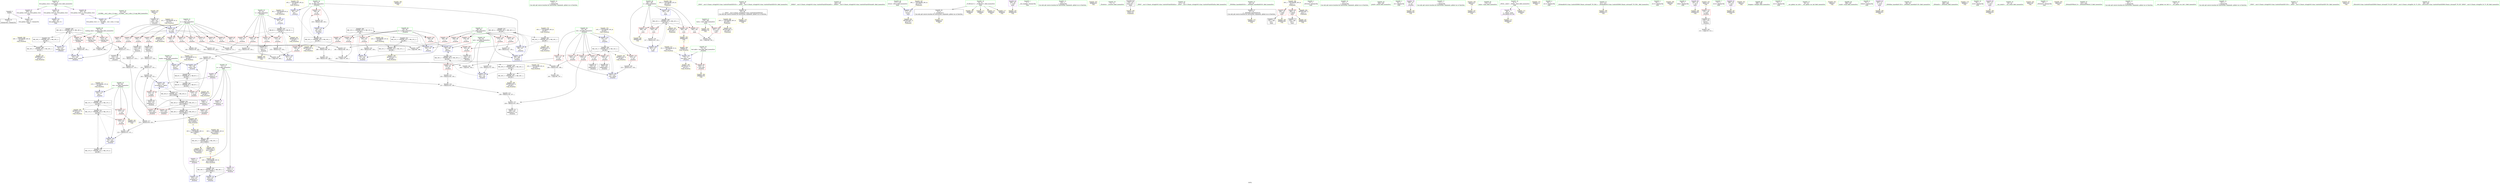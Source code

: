 digraph "SVFG" {
	label="SVFG";

	Node0x55a5a6b3cff0 [shape=record,color=grey,label="{NodeID: 0\nNullPtr}"];
	Node0x55a5a6b3cff0 -> Node0x55a5a6b5f300[style=solid];
	Node0x55a5a6b3cff0 -> Node0x55a5a6b64c50[style=solid];
	Node0x55a5a6b79730 [shape=record,color=black,label="{NodeID: 263\nMR_12V_3 = PHI(MR_12V_4, MR_12V_2, )\npts\{86 \}\n}"];
	Node0x55a5a6b79730 -> Node0x55a5a6b5e910[style=dashed];
	Node0x55a5a6b79730 -> Node0x55a5a6b75b30[style=dashed];
	Node0x55a5a6b79730 -> Node0x55a5a6b7f020[style=dashed];
	Node0x55a5a6b66a90 [shape=record,color=yellow,style=double,label="{NodeID: 180\nAPARM(7)\nCS[]}"];
	Node0x55a5a6b5dce0 [shape=record,color=red,label="{NodeID: 97\n206\<--77\n\<--n\n_Z5solvei\n}"];
	Node0x55a5a6b5dce0 -> Node0x55a5a6b6c6b0[style=solid];
	Node0x55a5a6b5bd60 [shape=record,color=green,label="{NodeID: 14\n122\<--1\n\<--dummyObj\nCan only get source location for instruction, argument, global var or function.}"];
	Node0x55a5a6b7d6d0 [shape=record,color=yellow,style=double,label="{NodeID: 277\n12V_1 = ENCHI(MR_12V_0)\npts\{86 \}\nFun[_Z5solvei]}"];
	Node0x55a5a6b7d6d0 -> Node0x55a5a6b65570[style=dashed];
	Node0x55a5a6b61780 [shape=record,color=yellow,style=double,label="{NodeID: 194\nAPARM(304)\nCS[]|{<s0>12}}"];
	Node0x55a5a6b61780:s0 -> Node0x55a5a6b620d0[style=solid,color=red];
	Node0x55a5a6b5e840 [shape=record,color=red,label="{NodeID: 111\n222\<--85\n\<--res\n_Z5solvei\n}"];
	Node0x55a5a6b5e840 -> Node0x55a5a6b69e30[style=solid];
	Node0x55a5a6b5ca80 [shape=record,color=green,label="{NodeID: 28\n64\<--68\n_ZNSt7__cxx1112basic_stringIcSt11char_traitsIcESaIcEED1Ev\<--_ZNSt7__cxx1112basic_stringIcSt11char_traitsIcESaIcEED1Ev_field_insensitive\n}"];
	Node0x55a5a6b5ca80 -> Node0x55a5a6b5f600[style=solid];
	Node0x55a5a6b7ed80 [shape=record,color=yellow,style=double,label="{NodeID: 291\nRETMU(6V_3)\npts\{80 \}\nFun[_Z5solvei]}"];
	Node0x55a5a6b620d0 [shape=record,color=yellow,style=double,label="{NodeID: 208\nFPARM(74)\nFun[_Z5solvei]}"];
	Node0x55a5a6b620d0 -> Node0x55a5a6b64d50[style=solid];
	Node0x55a5a6b63d50 [shape=record,color=red,label="{NodeID: 125\n205\<--91\n\<--waiting_time\n_Z5solvei\n}"];
	Node0x55a5a6b63d50 -> Node0x55a5a6b6c6b0[style=solid];
	Node0x55a5a6b5d670 [shape=record,color=green,label="{NodeID: 42\n102\<--103\n_ZNKSt7__cxx1112basic_stringIcSt11char_traitsIcESaIcEE4sizeEv\<--_ZNKSt7__cxx1112basic_stringIcSt11char_traitsIcESaIcEE4sizeEv_field_insensitive\n}"];
	Node0x55a5a6b7f9f0 [shape=record,color=yellow,style=double,label="{NodeID: 305\nRETMU(28V_2)\npts\{278 \}\nFun[main]}"];
	Node0x55a5a6b6a730 [shape=record,color=grey,label="{NodeID: 222\n239 = Binary(233, 238, )\n}"];
	Node0x55a5a6b6a730 -> Node0x55a5a6b5fff0[style=solid];
	Node0x55a5a6b648b0 [shape=record,color=red,label="{NodeID: 139\n306\<--281\n\<--i\nmain\n}"];
	Node0x55a5a6b648b0 -> Node0x55a5a6b61920[style=solid];
	Node0x55a5a6b5f400 [shape=record,color=black,label="{NodeID: 56\n9\<--8\n\<--_Z1sB5cxx11\nCan only get source location for instruction, argument, global var or function.}"];
	Node0x55a5a6b5f400 -> Node0x55a5a6b669c0[style=solid];
	Node0x55a5a6b6bc30 [shape=record,color=grey,label="{NodeID: 236\n190 = Binary(185, 189, )\n}"];
	Node0x55a5a6b6bc30 -> Node0x55a5a6b6c830[style=solid];
	Node0x55a5a6b654a0 [shape=record,color=blue,label="{NodeID: 153\n155\<--157\narrayidx15\<--\n_Z5solvei\n}"];
	Node0x55a5a6b654a0 -> Node0x55a5a6b7bd40[style=dashed];
	Node0x55a5a6b5fff0 [shape=record,color=black,label="{NodeID: 70\n240\<--239\nidxprom52\<--or\n_Z5solvei\n}"];
	Node0x55a5a6b75630 [shape=record,color=black,label="{NodeID: 250\nMR_8V_3 = PHI(MR_8V_4, MR_8V_2, )\npts\{82 \}\n}"];
	Node0x55a5a6b75630 -> Node0x55a5a6b5e290[style=dashed];
	Node0x55a5a6b75630 -> Node0x55a5a6b5e360[style=dashed];
	Node0x55a5a6b75630 -> Node0x55a5a6b5e430[style=dashed];
	Node0x55a5a6b75630 -> Node0x55a5a6b5e500[style=dashed];
	Node0x55a5a6b75630 -> Node0x55a5a6b65160[style=dashed];
	Node0x55a5a6b75630 -> Node0x55a5a6b7ee60[style=dashed];
	Node0x55a5a6b66000 [shape=record,color=blue,label="{NodeID: 167\n277\<--107\nretval\<--\nmain\n}"];
	Node0x55a5a6b66000 -> Node0x55a5a6b7f9f0[style=dashed];
	Node0x55a5a6b60b50 [shape=record,color=purple,label="{NodeID: 84\n294\<--26\n\<--.str.6\nmain\n}"];
	Node0x55a5a6b60b50 -> Node0x55a5a6b615e0[style=solid];
	Node0x55a5a6b4cbb0 [shape=record,color=green,label="{NodeID: 1\n7\<--1\n__dso_handle\<--dummyObj\nGlob }"];
	Node0x55a5a6b79c30 [shape=record,color=black,label="{NodeID: 264\nMR_14V_3 = PHI(MR_14V_4, MR_14V_2, )\npts\{88 \}\n}"];
	Node0x55a5a6b79c30 -> Node0x55a5a6b5e9e0[style=dashed];
	Node0x55a5a6b79c30 -> Node0x55a5a6b5eab0[style=dashed];
	Node0x55a5a6b79c30 -> Node0x55a5a6b5eb80[style=dashed];
	Node0x55a5a6b79c30 -> Node0x55a5a6b63600[style=dashed];
	Node0x55a5a6b79c30 -> Node0x55a5a6b636d0[style=dashed];
	Node0x55a5a6b79c30 -> Node0x55a5a6b637a0[style=dashed];
	Node0x55a5a6b79c30 -> Node0x55a5a6b65f30[style=dashed];
	Node0x55a5a6b79c30 -> Node0x55a5a6b7f100[style=dashed];
	Node0x55a5a6b66b60 [shape=record,color=yellow,style=double,label="{NodeID: 181\nAPARM(8)\nCS[]}"];
	Node0x55a5a6b5ddb0 [shape=record,color=red,label="{NodeID: 98\n209\<--77\n\<--n\n_Z5solvei\n}"];
	Node0x55a5a6b5ddb0 -> Node0x55a5a6b5fbe0[style=solid];
	Node0x55a5a6b5bdf0 [shape=record,color=green,label="{NodeID: 15\n126\<--1\n\<--dummyObj\nCan only get source location for instruction, argument, global var or function.}"];
	Node0x55a5a6b7d7b0 [shape=record,color=yellow,style=double,label="{NodeID: 278\n14V_1 = ENCHI(MR_14V_0)\npts\{88 \}\nFun[_Z5solvei]}"];
	Node0x55a5a6b7d7b0 -> Node0x55a5a6b65640[style=dashed];
	Node0x55a5a6b61850 [shape=record,color=yellow,style=double,label="{NodeID: 195\nAPARM(28)\nCS[]}"];
	Node0x55a5a6b5e910 [shape=record,color=red,label="{NodeID: 112\n257\<--85\n\<--res\n_Z5solvei\n}"];
	Node0x55a5a6b5e910 -> Node0x55a5a6b66ea0[style=solid];
	Node0x55a5a6b5cb80 [shape=record,color=green,label="{NodeID: 29\n71\<--72\n_Z5solvei\<--_Z5solvei_field_insensitive\n}"];
	Node0x55a5a6b7ee60 [shape=record,color=yellow,style=double,label="{NodeID: 292\nRETMU(8V_3)\npts\{82 \}\nFun[_Z5solvei]}"];
	Node0x55a5a6b621c0 [shape=record,color=yellow,style=double,label="{NodeID: 209\nFRet(276)\nFun[main]}"];
	Node0x55a5a6b63e20 [shape=record,color=red,label="{NodeID: 126\n213\<--91\n\<--waiting_time\n_Z5solvei\n}"];
	Node0x55a5a6b63e20 -> Node0x55a5a6b6a430[style=solid];
	Node0x55a5a6b5d770 [shape=record,color=green,label="{NodeID: 43\n117\<--118\n_ZNSt7__cxx1112basic_stringIcSt11char_traitsIcESaIcEEixEm\<--_ZNSt7__cxx1112basic_stringIcSt11char_traitsIcESaIcEEixEm_field_insensitive\n}"];
	Node0x55a5a6b7fad0 [shape=record,color=yellow,style=double,label="{NodeID: 306\nCSMU(24V_2)\npts\{120000 \}\nCS[]|{<s0>12}}"];
	Node0x55a5a6b7fad0:s0 -> Node0x55a5a6b7dc10[style=dashed,color=red];
	Node0x55a5a6b6a8b0 [shape=record,color=grey,label="{NodeID: 223\n125 = Binary(126, 124, )\n}"];
	Node0x55a5a6b6a8b0 -> Node0x55a5a6b6abb0[style=solid];
	Node0x55a5a6b64980 [shape=record,color=red,label="{NodeID: 140\n316\<--281\n\<--i\nmain\n}"];
	Node0x55a5a6b64980 -> Node0x55a5a6b6b1b0[style=solid];
	Node0x55a5a6b5f500 [shape=record,color=black,label="{NodeID: 57\n42\<--43\n\<--_ZNSt8ios_base4InitD1Ev\nCan only get source location for instruction, argument, global var or function.}"];
	Node0x55a5a6b5f500 -> Node0x55a5a6b665b0[style=solid];
	Node0x55a5a6b6bdb0 [shape=record,color=grey,label="{NodeID: 237\n182 = Binary(180, 181, )\n}"];
	Node0x55a5a6b6bdb0 -> Node0x55a5a6b6cb30[style=solid];
	Node0x55a5a6b65570 [shape=record,color=blue,label="{NodeID: 154\n85\<--147\nres\<--\n_Z5solvei\n}"];
	Node0x55a5a6b65570 -> Node0x55a5a6b79730[style=dashed];
	Node0x55a5a6b600c0 [shape=record,color=black,label="{NodeID: 71\n287\<--284\ncall\<--\nmain\n}"];
	Node0x55a5a6b75b30 [shape=record,color=black,label="{NodeID: 251\nMR_12V_4 = PHI(MR_12V_6, MR_12V_3, )\npts\{86 \}\n}"];
	Node0x55a5a6b75b30 -> Node0x55a5a6b5e840[style=dashed];
	Node0x55a5a6b75b30 -> Node0x55a5a6b65cc0[style=dashed];
	Node0x55a5a6b75b30 -> Node0x55a5a6b79730[style=dashed];
	Node0x55a5a6b75b30 -> Node0x55a5a6b7be30[style=dashed];
	Node0x55a5a6b660d0 [shape=record,color=blue,label="{NodeID: 168\n281\<--126\ni\<--\nmain\n}"];
	Node0x55a5a6b660d0 -> Node0x55a5a6b74c30[style=dashed];
	Node0x55a5a6b60c20 [shape=record,color=purple,label="{NodeID: 85\n341\<--29\nllvm.global_ctors_0\<--llvm.global_ctors\nGlob }"];
	Node0x55a5a6b60c20 -> Node0x55a5a6b64a50[style=solid];
	Node0x55a5a6b3d990 [shape=record,color=green,label="{NodeID: 2\n13\<--1\n_ZSt3cin\<--dummyObj\nGlob }"];
	Node0x55a5a6b7a130 [shape=record,color=black,label="{NodeID: 265\nMR_16V_2 = PHI(MR_16V_4, MR_16V_1, )\npts\{90 \}\n}"];
	Node0x55a5a6b7a130 -> Node0x55a5a6b65710[style=dashed];
	Node0x55a5a6b7a130 -> Node0x55a5a6b7f1e0[style=dashed];
	Node0x55a5a6b66c30 [shape=record,color=yellow,style=double,label="{NodeID: 182\nAPARM(115)\nCS[]}"];
	Node0x55a5a6b5de80 [shape=record,color=red,label="{NodeID: 99\n212\<--77\n\<--n\n_Z5solvei\n}"];
	Node0x55a5a6b5de80 -> Node0x55a5a6b6a430[style=solid];
	Node0x55a5a6b5be80 [shape=record,color=green,label="{NodeID: 16\n147\<--1\n\<--dummyObj\nCan only get source location for instruction, argument, global var or function.}"];
	Node0x55a5a6b7d890 [shape=record,color=yellow,style=double,label="{NodeID: 279\n16V_1 = ENCHI(MR_16V_0)\npts\{90 \}\nFun[_Z5solvei]}"];
	Node0x55a5a6b7d890 -> Node0x55a5a6b7a130[style=dashed];
	Node0x55a5a6b61920 [shape=record,color=yellow,style=double,label="{NodeID: 196\nAPARM(306)\nCS[]}"];
	Node0x55a5a6b5e9e0 [shape=record,color=red,label="{NodeID: 113\n161\<--87\n\<--i16\n_Z5solvei\n}"];
	Node0x55a5a6b5e9e0 -> Node0x55a5a6b6c230[style=solid];
	Node0x55a5a6b5cc80 [shape=record,color=green,label="{NodeID: 30\n75\<--76\ntest.addr\<--test.addr_field_insensitive\n_Z5solvei\n}"];
	Node0x55a5a6b5cc80 -> Node0x55a5a6b610c0[style=solid];
	Node0x55a5a6b5cc80 -> Node0x55a5a6b64d50[style=solid];
	Node0x55a5a6b7ef40 [shape=record,color=yellow,style=double,label="{NodeID: 293\nRETMU(10V_3)\npts\{84 \}\nFun[_Z5solvei]}"];
	Node0x55a5a6b62280 [shape=record,color=grey,label="{NodeID: 210\n174 = Binary(173, 126, )\n}"];
	Node0x55a5a6b62280 -> Node0x55a5a6b658b0[style=solid];
	Node0x55a5a6b63ef0 [shape=record,color=red,label="{NodeID: 127\n234\<--93\n\<--last\n_Z5solvei\n}"];
	Node0x55a5a6b63ef0 -> Node0x55a5a6b69cb0[style=solid];
	Node0x55a5a6b5d870 [shape=record,color=green,label="{NodeID: 44\n260\<--261\nprintf\<--printf_field_insensitive\n}"];
	Node0x55a5a6b7fc30 [shape=record,color=yellow,style=double,label="{NodeID: 307\n24V_3 = CSCHI(MR_24V_2)\npts\{120000 \}\nCS[]}"];
	Node0x55a5a6b7fc30 -> Node0x55a5a6b74730[style=dashed];
	Node0x55a5a6b6aa30 [shape=record,color=grey,label="{NodeID: 224\n243 = Binary(242, 232, )\n}"];
	Node0x55a5a6b6aa30 -> Node0x55a5a6b65d90[style=solid];
	Node0x55a5a6b64a50 [shape=record,color=blue,label="{NodeID: 141\n341\<--30\nllvm.global_ctors_0\<--\nGlob }"];
	Node0x55a5a6b5f600 [shape=record,color=black,label="{NodeID: 58\n63\<--64\n\<--_ZNSt7__cxx1112basic_stringIcSt11char_traitsIcESaIcEED1Ev\nCan only get source location for instruction, argument, global var or function.}"];
	Node0x55a5a6b5f600 -> Node0x55a5a6b668f0[style=solid];
	Node0x55a5a6b6bf30 [shape=record,color=grey,label="{NodeID: 238\n302 = cmp(300, 301, )\n}"];
	Node0x55a5a6b65640 [shape=record,color=blue,label="{NodeID: 155\n87\<--107\ni16\<--\n_Z5solvei\n}"];
	Node0x55a5a6b65640 -> Node0x55a5a6b79c30[style=dashed];
	Node0x55a5a6b60190 [shape=record,color=black,label="{NodeID: 72\n293\<--290\ncall1\<--\nmain\n}"];
	Node0x55a5a6b76030 [shape=record,color=black,label="{NodeID: 252\nMR_16V_4 = PHI(MR_16V_5, MR_16V_3, )\npts\{90 \}\n}"];
	Node0x55a5a6b76030 -> Node0x55a5a6b63870[style=dashed];
	Node0x55a5a6b76030 -> Node0x55a5a6b63940[style=dashed];
	Node0x55a5a6b76030 -> Node0x55a5a6b63a10[style=dashed];
	Node0x55a5a6b76030 -> Node0x55a5a6b63ae0[style=dashed];
	Node0x55a5a6b76030 -> Node0x55a5a6b63bb0[style=dashed];
	Node0x55a5a6b76030 -> Node0x55a5a6b65e60[style=dashed];
	Node0x55a5a6b76030 -> Node0x55a5a6b7a130[style=dashed];
	Node0x55a5a6b661a0 [shape=record,color=blue,label="{NodeID: 169\n281\<--317\ni\<--inc\nmain\n}"];
	Node0x55a5a6b661a0 -> Node0x55a5a6b74c30[style=dashed];
	Node0x55a5a6b60d20 [shape=record,color=purple,label="{NodeID: 86\n342\<--29\nllvm.global_ctors_1\<--llvm.global_ctors\nGlob }"];
	Node0x55a5a6b60d20 -> Node0x55a5a6b64b50[style=solid];
	Node0x55a5a6b3da20 [shape=record,color=green,label="{NodeID: 3\n14\<--1\n.str\<--dummyObj\nGlob }"];
	Node0x55a5a6b7a630 [shape=record,color=black,label="{NodeID: 266\nMR_18V_2 = PHI(MR_18V_3, MR_18V_1, )\npts\{92 \}\n}"];
	Node0x55a5a6b7a630 -> Node0x55a5a6b76530[style=dashed];
	Node0x55a5a6b7a630 -> Node0x55a5a6b7f2c0[style=dashed];
	Node0x55a5a6b66d00 [shape=record,color=yellow,style=double,label="{NodeID: 183\nAPARM(258)\nCS[]}"];
	Node0x55a5a6b5df50 [shape=record,color=red,label="{NodeID: 100\n225\<--77\n\<--n\n_Z5solvei\n}"];
	Node0x55a5a6b5df50 -> Node0x55a5a6b5fe50[style=solid];
	Node0x55a5a6b5bf80 [shape=record,color=green,label="{NodeID: 17\n157\<--1\n\<--dummyObj\nCan only get source location for instruction, argument, global var or function.}"];
	Node0x55a5a6b7d970 [shape=record,color=yellow,style=double,label="{NodeID: 280\n18V_1 = ENCHI(MR_18V_0)\npts\{92 \}\nFun[_Z5solvei]}"];
	Node0x55a5a6b7d970 -> Node0x55a5a6b7a630[style=dashed];
	Node0x55a5a6b619f0 [shape=record,color=yellow,style=double,label="{NodeID: 197\nAPARM(307)\nCS[]}"];
	Node0x55a5a6b5eab0 [shape=record,color=red,label="{NodeID: 114\n185\<--87\n\<--i16\n_Z5solvei\n}"];
	Node0x55a5a6b5eab0 -> Node0x55a5a6b6bc30[style=solid];
	Node0x55a5a6b5cd50 [shape=record,color=green,label="{NodeID: 31\n77\<--78\nn\<--n_field_insensitive\n_Z5solvei\n}"];
	Node0x55a5a6b5cd50 -> Node0x55a5a6b61190[style=solid];
	Node0x55a5a6b5cd50 -> Node0x55a5a6b61260[style=solid];
	Node0x55a5a6b5cd50 -> Node0x55a5a6b61330[style=solid];
	Node0x55a5a6b5cd50 -> Node0x55a5a6b61400[style=solid];
	Node0x55a5a6b5cd50 -> Node0x55a5a6b614d0[style=solid];
	Node0x55a5a6b5cd50 -> Node0x55a5a6b5dc10[style=solid];
	Node0x55a5a6b5cd50 -> Node0x55a5a6b5dce0[style=solid];
	Node0x55a5a6b5cd50 -> Node0x55a5a6b5ddb0[style=solid];
	Node0x55a5a6b5cd50 -> Node0x55a5a6b5de80[style=solid];
	Node0x55a5a6b5cd50 -> Node0x55a5a6b5df50[style=solid];
	Node0x55a5a6b5cd50 -> Node0x55a5a6b5e020[style=solid];
	Node0x55a5a6b5cd50 -> Node0x55a5a6b64e20[style=solid];
	Node0x55a5a6b7f020 [shape=record,color=yellow,style=double,label="{NodeID: 294\nRETMU(12V_3)\npts\{86 \}\nFun[_Z5solvei]}"];
	Node0x55a5a6b62400 [shape=record,color=grey,label="{NodeID: 211\n227 = Binary(157, 226, )\n}"];
	Node0x55a5a6b62400 -> Node0x55a5a6b69830[style=solid];
	Node0x55a5a6b63fc0 [shape=record,color=red,label="{NodeID: 128\n179\<--95\n\<--k\n_Z5solvei\n}"];
	Node0x55a5a6b63fc0 -> Node0x55a5a6b6cb30[style=solid];
	Node0x55a5a6b5d970 [shape=record,color=green,label="{NodeID: 45\n274\<--275\nmain\<--main_field_insensitive\n}"];
	Node0x55a5a6b6abb0 [shape=record,color=grey,label="{NodeID: 225\n128 = Binary(127, 125, )\n}"];
	Node0x55a5a6b6abb0 -> Node0x55a5a6b65090[style=solid];
	Node0x55a5a6b64b50 [shape=record,color=blue,label="{NodeID: 142\n342\<--31\nllvm.global_ctors_1\<--_GLOBAL__sub_I_sdya_3_0.cpp\nGlob }"];
	Node0x55a5a6b5f700 [shape=record,color=black,label="{NodeID: 59\n104\<--101\nconv\<--call1\n_Z5solvei\n}"];
	Node0x55a5a6b5f700 -> Node0x55a5a6b64e20[style=solid];
	Node0x55a5a6b6c0b0 [shape=record,color=grey,label="{NodeID: 239\n170 = cmp(168, 169, )\n}"];
	Node0x55a5a6b65710 [shape=record,color=blue,label="{NodeID: 156\n89\<--107\nj\<--\n_Z5solvei\n}"];
	Node0x55a5a6b65710 -> Node0x55a5a6b76030[style=dashed];
	Node0x55a5a6b60260 [shape=record,color=purple,label="{NodeID: 73\n40\<--4\n\<--_ZStL8__ioinit\n__cxx_global_var_init\n}"];
	Node0x55a5a6b60260 -> Node0x55a5a6b66680[style=solid];
	Node0x55a5a6b76530 [shape=record,color=black,label="{NodeID: 253\nMR_18V_3 = PHI(MR_18V_5, MR_18V_2, )\npts\{92 \}\n}"];
	Node0x55a5a6b76530 -> Node0x55a5a6b657e0[style=dashed];
	Node0x55a5a6b76530 -> Node0x55a5a6b7a630[style=dashed];
	Node0x55a5a6b66270 [shape=record,color=yellow,style=double,label="{NodeID: 170\nAPARM(13)\nCS[]}"];
	Node0x55a5a6b60e20 [shape=record,color=purple,label="{NodeID: 87\n343\<--29\nllvm.global_ctors_2\<--llvm.global_ctors\nGlob }"];
	Node0x55a5a6b60e20 -> Node0x55a5a6b64c50[style=solid];
	Node0x55a5a6b4d420 [shape=record,color=green,label="{NodeID: 4\n16\<--1\n.str.2\<--dummyObj\nGlob }"];
	Node0x55a5a6b7ab30 [shape=record,color=black,label="{NodeID: 267\nMR_20V_2 = PHI(MR_20V_3, MR_20V_1, )\npts\{94 \}\n}"];
	Node0x55a5a6b7ab30 -> Node0x55a5a6b76a30[style=dashed];
	Node0x55a5a6b7ab30 -> Node0x55a5a6b7f3a0[style=dashed];
	Node0x55a5a6b66dd0 [shape=record,color=yellow,style=double,label="{NodeID: 184\nAPARM(256)\nCS[]}"];
	Node0x55a5a6b5e020 [shape=record,color=red,label="{NodeID: 101\n236\<--77\n\<--n\n_Z5solvei\n}"];
	Node0x55a5a6b5e020 -> Node0x55a5a6b69b30[style=solid];
	Node0x55a5a6b5c080 [shape=record,color=green,label="{NodeID: 18\n4\<--6\n_ZStL8__ioinit\<--_ZStL8__ioinit_field_insensitive\nGlob }"];
	Node0x55a5a6b5c080 -> Node0x55a5a6b60260[style=solid];
	Node0x55a5a6b5c080 -> Node0x55a5a6b664e0[style=solid];
	Node0x55a5a6b7da50 [shape=record,color=yellow,style=double,label="{NodeID: 281\n20V_1 = ENCHI(MR_20V_0)\npts\{94 \}\nFun[_Z5solvei]}"];
	Node0x55a5a6b7da50 -> Node0x55a5a6b7ab30[style=dashed];
	Node0x55a5a6b61ac0 [shape=record,color=yellow,style=double,label="{NodeID: 198\nAPARM(311)\nCS[]}"];
	Node0x55a5a6b5eb80 [shape=record,color=red,label="{NodeID: 115\n217\<--87\n\<--i16\n_Z5solvei\n}"];
	Node0x55a5a6b5eb80 -> Node0x55a5a6b5fd80[style=solid];
	Node0x55a5a6b5ce20 [shape=record,color=green,label="{NodeID: 32\n79\<--80\nmask\<--mask_field_insensitive\n_Z5solvei\n}"];
	Node0x55a5a6b5ce20 -> Node0x55a5a6b5e0f0[style=solid];
	Node0x55a5a6b5ce20 -> Node0x55a5a6b5e1c0[style=solid];
	Node0x55a5a6b5ce20 -> Node0x55a5a6b64ef0[style=solid];
	Node0x55a5a6b5ce20 -> Node0x55a5a6b65090[style=solid];
	Node0x55a5a6b7f100 [shape=record,color=yellow,style=double,label="{NodeID: 295\nRETMU(14V_3)\npts\{88 \}\nFun[_Z5solvei]}"];
	Node0x55a5a6b69830 [shape=record,color=grey,label="{NodeID: 212\n232 = Binary(227, 231, )\n}"];
	Node0x55a5a6b69830 -> Node0x55a5a6b6aa30[style=solid];
	Node0x55a5a6b64090 [shape=record,color=red,label="{NodeID: 129\n186\<--95\n\<--k\n_Z5solvei\n}"];
	Node0x55a5a6b64090 -> Node0x55a5a6b6b930[style=solid];
	Node0x55a5a6b5da70 [shape=record,color=green,label="{NodeID: 46\n277\<--278\nretval\<--retval_field_insensitive\nmain\n}"];
	Node0x55a5a6b5da70 -> Node0x55a5a6b66000[style=solid];
	Node0x55a5a6b6ad30 [shape=record,color=grey,label="{NodeID: 226\n216 = Binary(211, 215, )\n}"];
	Node0x55a5a6b6ad30 -> Node0x55a5a6b69fb0[style=solid];
	Node0x55a5a6b64c50 [shape=record,color=blue, style = dotted,label="{NodeID: 143\n343\<--3\nllvm.global_ctors_2\<--dummyVal\nGlob }"];
	Node0x55a5a6b5f7d0 [shape=record,color=black,label="{NodeID: 60\n276\<--107\nmain_ret\<--\nmain\n}"];
	Node0x55a5a6b5f7d0 -> Node0x55a5a6b621c0[style=solid];
	Node0x55a5a6b6c230 [shape=record,color=grey,label="{NodeID: 240\n164 = cmp(161, 163, )\n}"];
	Node0x55a5a6b657e0 [shape=record,color=blue,label="{NodeID: 157\n91\<--107\nwaiting_time\<--\n_Z5solvei\n}"];
	Node0x55a5a6b657e0 -> Node0x55a5a6b77e30[style=dashed];
	Node0x55a5a6b60330 [shape=record,color=purple,label="{NodeID: 74\n145\<--11\narrayidx\<--p\n_Z5solvei\n}"];
	Node0x55a5a6b60330 -> Node0x55a5a6b65300[style=solid];
	Node0x55a5a6b76a30 [shape=record,color=black,label="{NodeID: 254\nMR_20V_3 = PHI(MR_20V_5, MR_20V_2, )\npts\{94 \}\n}"];
	Node0x55a5a6b76a30 -> Node0x55a5a6b658b0[style=dashed];
	Node0x55a5a6b76a30 -> Node0x55a5a6b7ab30[style=dashed];
	Node0x55a5a6b66340 [shape=record,color=yellow,style=double,label="{NodeID: 171\nAPARM(8)\nCS[]}"];
	Node0x55a5a6b60f20 [shape=record,color=red,label="{NodeID: 88\n284\<--20\n\<--stdin\nmain\n}"];
	Node0x55a5a6b60f20 -> Node0x55a5a6b600c0[style=solid];
	Node0x55a5a6b60f20 -> Node0x55a5a6b67110[style=solid];
	Node0x55a5a6b4d4b0 [shape=record,color=green,label="{NodeID: 5\n18\<--1\n.str.3\<--dummyObj\nGlob }"];
	Node0x55a5a6b7b030 [shape=record,color=black,label="{NodeID: 268\nMR_22V_2 = PHI(MR_22V_3, MR_22V_1, )\npts\{96 \}\n}"];
	Node0x55a5a6b7b030 -> Node0x55a5a6b76f30[style=dashed];
	Node0x55a5a6b7b030 -> Node0x55a5a6b7f480[style=dashed];
	Node0x55a5a6b66ea0 [shape=record,color=yellow,style=double,label="{NodeID: 185\nAPARM(257)\nCS[]}"];
	Node0x55a5a6b5e0f0 [shape=record,color=red,label="{NodeID: 102\n127\<--79\n\<--mask\n_Z5solvei\n}"];
	Node0x55a5a6b5e0f0 -> Node0x55a5a6b6abb0[style=solid];
	Node0x55a5a6b5c180 [shape=record,color=green,label="{NodeID: 19\n8\<--10\n_Z1sB5cxx11\<--_Z1sB5cxx11_field_insensitive\nGlob }"];
	Node0x55a5a6b5c180 -> Node0x55a5a6b5f400[style=solid];
	Node0x55a5a6b5c180 -> Node0x55a5a6b66340[style=solid];
	Node0x55a5a6b5c180 -> Node0x55a5a6b66410[style=solid];
	Node0x55a5a6b5c180 -> Node0x55a5a6b66820[style=solid];
	Node0x55a5a6b5c180 -> Node0x55a5a6b66b60[style=solid];
	Node0x55a5a6b7db30 [shape=record,color=yellow,style=double,label="{NodeID: 282\n22V_1 = ENCHI(MR_22V_0)\npts\{96 \}\nFun[_Z5solvei]}"];
	Node0x55a5a6b7db30 -> Node0x55a5a6b7b030[style=dashed];
	Node0x55a5a6b61b90 [shape=record,color=yellow,style=double,label="{NodeID: 199\nARet(98)\nCS[]}"];
	Node0x55a5a6b63600 [shape=record,color=red,label="{NodeID: 116\n228\<--87\n\<--i16\n_Z5solvei\n}"];
	Node0x55a5a6b63600 -> Node0x55a5a6b5ff20[style=solid];
	Node0x55a5a6b5cef0 [shape=record,color=green,label="{NodeID: 33\n81\<--82\ni\<--i_field_insensitive\n_Z5solvei\n}"];
	Node0x55a5a6b5cef0 -> Node0x55a5a6b5e290[style=solid];
	Node0x55a5a6b5cef0 -> Node0x55a5a6b5e360[style=solid];
	Node0x55a5a6b5cef0 -> Node0x55a5a6b5e430[style=solid];
	Node0x55a5a6b5cef0 -> Node0x55a5a6b5e500[style=solid];
	Node0x55a5a6b5cef0 -> Node0x55a5a6b64fc0[style=solid];
	Node0x55a5a6b5cef0 -> Node0x55a5a6b65160[style=solid];
	Node0x55a5a6b7f1e0 [shape=record,color=yellow,style=double,label="{NodeID: 296\nRETMU(16V_2)\npts\{90 \}\nFun[_Z5solvei]}"];
	Node0x55a5a6b699b0 [shape=record,color=grey,label="{NodeID: 213\n238 = Binary(126, 237, )\n}"];
	Node0x55a5a6b699b0 -> Node0x55a5a6b6a730[style=solid];
	Node0x55a5a6b64160 [shape=record,color=red,label="{NodeID: 130\n196\<--95\n\<--k\n_Z5solvei\n}"];
	Node0x55a5a6b64160 -> Node0x55a5a6b65b20[style=solid];
	Node0x55a5a6b5db40 [shape=record,color=green,label="{NodeID: 47\n279\<--280\ntests\<--tests_field_insensitive\nmain\n}"];
	Node0x55a5a6b5db40 -> Node0x55a5a6b64640[style=solid];
	Node0x55a5a6b5db40 -> Node0x55a5a6b616b0[style=solid];
	Node0x55a5a6b6aeb0 [shape=record,color=grey,label="{NodeID: 227\n248 = Binary(247, 126, )\n}"];
	Node0x55a5a6b6aeb0 -> Node0x55a5a6b65e60[style=solid];
	Node0x55a5a6b64d50 [shape=record,color=blue,label="{NodeID: 144\n75\<--74\ntest.addr\<--test\n_Z5solvei\n}"];
	Node0x55a5a6b64d50 -> Node0x55a5a6b610c0[style=dashed];
	Node0x55a5a6b64d50 -> Node0x55a5a6b7e180[style=dashed];
	Node0x55a5a6b5f8a0 [shape=record,color=black,label="{NodeID: 61\n115\<--114\nconv2\<--\n_Z5solvei\n}"];
	Node0x55a5a6b5f8a0 -> Node0x55a5a6b66c30[style=solid];
	Node0x55a5a6b6c3b0 [shape=record,color=grey,label="{NodeID: 241\n112 = cmp(110, 111, )\n}"];
	Node0x55a5a6b658b0 [shape=record,color=blue,label="{NodeID: 158\n93\<--174\nlast\<--sub\n_Z5solvei\n}"];
	Node0x55a5a6b658b0 -> Node0x55a5a6b78330[style=dashed];
	Node0x55a5a6b60400 [shape=record,color=purple,label="{NodeID: 75\n155\<--11\narrayidx15\<--p\n_Z5solvei\n}"];
	Node0x55a5a6b60400 -> Node0x55a5a6b654a0[style=solid];
	Node0x55a5a6b76f30 [shape=record,color=black,label="{NodeID: 255\nMR_22V_3 = PHI(MR_22V_5, MR_22V_2, )\npts\{96 \}\n}"];
	Node0x55a5a6b76f30 -> Node0x55a5a6b65980[style=dashed];
	Node0x55a5a6b76f30 -> Node0x55a5a6b7b030[style=dashed];
	Node0x55a5a6b66410 [shape=record,color=yellow,style=double,label="{NodeID: 172\nAPARM(8)\nCS[]}"];
	Node0x55a5a6b60ff0 [shape=record,color=red,label="{NodeID: 89\n290\<--25\n\<--stdout\nmain\n}"];
	Node0x55a5a6b60ff0 -> Node0x55a5a6b60190[style=solid];
	Node0x55a5a6b60ff0 -> Node0x55a5a6b67380[style=solid];
	Node0x55a5a6b4d540 [shape=record,color=green,label="{NodeID: 6\n20\<--1\nstdin\<--dummyObj\nGlob }"];
	Node0x55a5a6b7bd40 [shape=record,color=black,label="{NodeID: 269\nMR_24V_5 = PHI(MR_24V_6, MR_24V_4, )\npts\{120000 \}\n}"];
	Node0x55a5a6b7bd40 -> Node0x55a5a6b77430[style=dashed];
	Node0x55a5a6b7bd40 -> Node0x55a5a6b7f560[style=dashed];
	Node0x55a5a6b66f70 [shape=record,color=yellow,style=double,label="{NodeID: 186\nAPARM(285)\nCS[]}"];
	Node0x55a5a6b5e1c0 [shape=record,color=red,label="{NodeID: 103\n153\<--79\n\<--mask\n_Z5solvei\n}"];
	Node0x55a5a6b5e1c0 -> Node0x55a5a6b5fb10[style=solid];
	Node0x55a5a6b5c280 [shape=record,color=green,label="{NodeID: 20\n11\<--12\np\<--p_field_insensitive\nGlob }"];
	Node0x55a5a6b5c280 -> Node0x55a5a6b60330[style=solid];
	Node0x55a5a6b5c280 -> Node0x55a5a6b60400[style=solid];
	Node0x55a5a6b5c280 -> Node0x55a5a6b604d0[style=solid];
	Node0x55a5a6b5c280 -> Node0x55a5a6b605a0[style=solid];
	Node0x55a5a6b5c280 -> Node0x55a5a6b60670[style=solid];
	Node0x55a5a6b7dc10 [shape=record,color=yellow,style=double,label="{NodeID: 283\n24V_1 = ENCHI(MR_24V_0)\npts\{120000 \}\nFun[_Z5solvei]}"];
	Node0x55a5a6b7dc10 -> Node0x55a5a6b79230[style=dashed];
	Node0x55a5a6b61c20 [shape=record,color=yellow,style=double,label="{NodeID: 200\nARet(101)\nCS[]}"];
	Node0x55a5a6b61c20 -> Node0x55a5a6b5f700[style=solid];
	Node0x55a5a6b636d0 [shape=record,color=red,label="{NodeID: 117\n233\<--87\n\<--i16\n_Z5solvei\n}"];
	Node0x55a5a6b636d0 -> Node0x55a5a6b6a730[style=solid];
	Node0x55a5a6b5cfc0 [shape=record,color=green,label="{NodeID: 34\n83\<--84\ni6\<--i6_field_insensitive\n_Z5solvei\n}"];
	Node0x55a5a6b5cfc0 -> Node0x55a5a6b5e5d0[style=solid];
	Node0x55a5a6b5cfc0 -> Node0x55a5a6b5e6a0[style=solid];
	Node0x55a5a6b5cfc0 -> Node0x55a5a6b5e770[style=solid];
	Node0x55a5a6b5cfc0 -> Node0x55a5a6b65230[style=solid];
	Node0x55a5a6b5cfc0 -> Node0x55a5a6b653d0[style=solid];
	Node0x55a5a6b7f2c0 [shape=record,color=yellow,style=double,label="{NodeID: 297\nRETMU(18V_2)\npts\{92 \}\nFun[_Z5solvei]}"];
	Node0x55a5a6b69b30 [shape=record,color=grey,label="{NodeID: 214\n237 = Binary(235, 236, )\n}"];
	Node0x55a5a6b69b30 -> Node0x55a5a6b699b0[style=solid];
	Node0x55a5a6b64230 [shape=record,color=red,label="{NodeID: 131\n201\<--95\n\<--k\n_Z5solvei\n}"];
	Node0x55a5a6b64230 -> Node0x55a5a6b6a130[style=solid];
	Node0x55a5a6b5ec30 [shape=record,color=green,label="{NodeID: 48\n281\<--282\ni\<--i_field_insensitive\nmain\n}"];
	Node0x55a5a6b5ec30 -> Node0x55a5a6b64710[style=solid];
	Node0x55a5a6b5ec30 -> Node0x55a5a6b647e0[style=solid];
	Node0x55a5a6b5ec30 -> Node0x55a5a6b648b0[style=solid];
	Node0x55a5a6b5ec30 -> Node0x55a5a6b64980[style=solid];
	Node0x55a5a6b5ec30 -> Node0x55a5a6b660d0[style=solid];
	Node0x55a5a6b5ec30 -> Node0x55a5a6b661a0[style=solid];
	Node0x55a5a6b6b030 [shape=record,color=grey,label="{NodeID: 228\n253 = Binary(252, 126, )\n}"];
	Node0x55a5a6b6b030 -> Node0x55a5a6b65f30[style=solid];
	Node0x55a5a6b64e20 [shape=record,color=blue,label="{NodeID: 145\n77\<--104\nn\<--conv\n_Z5solvei\n}"];
	Node0x55a5a6b64e20 -> Node0x55a5a6b61190[style=dashed];
	Node0x55a5a6b64e20 -> Node0x55a5a6b61260[style=dashed];
	Node0x55a5a6b64e20 -> Node0x55a5a6b61330[style=dashed];
	Node0x55a5a6b64e20 -> Node0x55a5a6b61400[style=dashed];
	Node0x55a5a6b64e20 -> Node0x55a5a6b614d0[style=dashed];
	Node0x55a5a6b64e20 -> Node0x55a5a6b5dc10[style=dashed];
	Node0x55a5a6b64e20 -> Node0x55a5a6b5dce0[style=dashed];
	Node0x55a5a6b64e20 -> Node0x55a5a6b5ddb0[style=dashed];
	Node0x55a5a6b64e20 -> Node0x55a5a6b5de80[style=dashed];
	Node0x55a5a6b64e20 -> Node0x55a5a6b5df50[style=dashed];
	Node0x55a5a6b64e20 -> Node0x55a5a6b5e020[style=dashed];
	Node0x55a5a6b64e20 -> Node0x55a5a6b7eca0[style=dashed];
	Node0x55a5a6b5f970 [shape=record,color=black,label="{NodeID: 62\n120\<--119\nconv4\<--\n_Z5solvei\n}"];
	Node0x55a5a6b5f970 -> Node0x55a5a6b6c530[style=solid];
	Node0x55a5a6b6c530 [shape=record,color=grey,label="{NodeID: 242\n121 = cmp(120, 122, )\n}"];
	Node0x55a5a6b65980 [shape=record,color=blue,label="{NodeID: 159\n95\<--176\nk\<--\n_Z5solvei\n}"];
	Node0x55a5a6b65980 -> Node0x55a5a6b78830[style=dashed];
	Node0x55a5a6b604d0 [shape=record,color=purple,label="{NodeID: 76\n219\<--11\narrayidx41\<--p\n_Z5solvei\n}"];
	Node0x55a5a6b604d0 -> Node0x55a5a6b643d0[style=solid];
	Node0x55a5a6b77430 [shape=record,color=black,label="{NodeID: 256\nMR_24V_6 = PHI(MR_24V_8, MR_24V_5, )\npts\{120000 \}\n}"];
	Node0x55a5a6b77430 -> Node0x55a5a6b643d0[style=dashed];
	Node0x55a5a6b77430 -> Node0x55a5a6b644a0[style=dashed];
	Node0x55a5a6b77430 -> Node0x55a5a6b64570[style=dashed];
	Node0x55a5a6b77430 -> Node0x55a5a6b65d90[style=dashed];
	Node0x55a5a6b77430 -> Node0x55a5a6b7bd40[style=dashed];
	Node0x55a5a6b77430 -> Node0x55a5a6b7c330[style=dashed];
	Node0x55a5a6b664e0 [shape=record,color=yellow,style=double,label="{NodeID: 173\nAPARM(4)\nCS[]}"];
	Node0x55a5a6b610c0 [shape=record,color=red,label="{NodeID: 90\n256\<--75\n\<--test.addr\n_Z5solvei\n}"];
	Node0x55a5a6b610c0 -> Node0x55a5a6b66dd0[style=solid];
	Node0x55a5a6b4d5d0 [shape=record,color=green,label="{NodeID: 7\n21\<--1\n.str.4\<--dummyObj\nGlob }"];
	Node0x55a5a6b7be30 [shape=record,color=black,label="{NodeID: 270\nMR_12V_6 = PHI(MR_12V_5, MR_12V_4, )\npts\{86 \}\n}"];
	Node0x55a5a6b7be30 -> Node0x55a5a6b75b30[style=dashed];
	Node0x55a5a6b67040 [shape=record,color=yellow,style=double,label="{NodeID: 187\nAPARM(286)\nCS[]}"];
	Node0x55a5a6b5e290 [shape=record,color=red,label="{NodeID: 104\n110\<--81\n\<--i\n_Z5solvei\n}"];
	Node0x55a5a6b5e290 -> Node0x55a5a6b6c3b0[style=solid];
	Node0x55a5a6b5c380 [shape=record,color=green,label="{NodeID: 21\n29\<--33\nllvm.global_ctors\<--llvm.global_ctors_field_insensitive\nGlob }"];
	Node0x55a5a6b5c380 -> Node0x55a5a6b60c20[style=solid];
	Node0x55a5a6b5c380 -> Node0x55a5a6b60d20[style=solid];
	Node0x55a5a6b5c380 -> Node0x55a5a6b60e20[style=solid];
	Node0x55a5a6b7dcf0 [shape=record,color=yellow,style=double,label="{NodeID: 284\n32V_1 = ENCHI(MR_32V_0)\npts\{282 \}\nFun[main]}"];
	Node0x55a5a6b7dcf0 -> Node0x55a5a6b660d0[style=dashed];
	Node0x55a5a6b61cb0 [shape=record,color=yellow,style=double,label="{NodeID: 201\nARet(41)\nCS[]}"];
	Node0x55a5a6b637a0 [shape=record,color=red,label="{NodeID: 118\n252\<--87\n\<--i16\n_Z5solvei\n}"];
	Node0x55a5a6b637a0 -> Node0x55a5a6b6b030[style=solid];
	Node0x55a5a6b5d090 [shape=record,color=green,label="{NodeID: 35\n85\<--86\nres\<--res_field_insensitive\n_Z5solvei\n}"];
	Node0x55a5a6b5d090 -> Node0x55a5a6b5e840[style=solid];
	Node0x55a5a6b5d090 -> Node0x55a5a6b5e910[style=solid];
	Node0x55a5a6b5d090 -> Node0x55a5a6b65570[style=solid];
	Node0x55a5a6b5d090 -> Node0x55a5a6b65cc0[style=solid];
	Node0x55a5a6b7f3a0 [shape=record,color=yellow,style=double,label="{NodeID: 298\nRETMU(20V_2)\npts\{94 \}\nFun[_Z5solvei]}"];
	Node0x55a5a6b69cb0 [shape=record,color=grey,label="{NodeID: 215\n235 = Binary(234, 126, )\n}"];
	Node0x55a5a6b69cb0 -> Node0x55a5a6b69b30[style=solid];
	Node0x55a5a6b64300 [shape=record,color=red,label="{NodeID: 132\n119\<--116\n\<--call3\n_Z5solvei\n}"];
	Node0x55a5a6b64300 -> Node0x55a5a6b5f970[style=solid];
	Node0x55a5a6b5ed00 [shape=record,color=green,label="{NodeID: 49\n288\<--289\nfreopen\<--freopen_field_insensitive\n}"];
	Node0x55a5a6b6b1b0 [shape=record,color=grey,label="{NodeID: 229\n317 = Binary(316, 126, )\n}"];
	Node0x55a5a6b6b1b0 -> Node0x55a5a6b661a0[style=solid];
	Node0x55a5a6b64ef0 [shape=record,color=blue,label="{NodeID: 146\n79\<--107\nmask\<--\n_Z5solvei\n}"];
	Node0x55a5a6b64ef0 -> Node0x55a5a6b75130[style=dashed];
	Node0x55a5a6b5fa40 [shape=record,color=black,label="{NodeID: 63\n144\<--143\nidxprom\<--\n_Z5solvei\n}"];
	Node0x55a5a6b6c6b0 [shape=record,color=grey,label="{NodeID: 243\n207 = cmp(205, 206, )\n}"];
	Node0x55a5a6b65a50 [shape=record,color=blue,label="{NodeID: 160\n91\<--194\nwaiting_time\<--inc30\n_Z5solvei\n}"];
	Node0x55a5a6b65a50 -> Node0x55a5a6b77e30[style=dashed];
	Node0x55a5a6b605a0 [shape=record,color=purple,label="{NodeID: 77\n230\<--11\narrayidx47\<--p\n_Z5solvei\n}"];
	Node0x55a5a6b605a0 -> Node0x55a5a6b644a0[style=solid];
	Node0x55a5a6b77930 [shape=record,color=black,label="{NodeID: 257\nMR_6V_5 = PHI(MR_6V_4, MR_6V_3, )\npts\{80 \}\n}"];
	Node0x55a5a6b77930 -> Node0x55a5a6b75130[style=dashed];
	Node0x55a5a6b665b0 [shape=record,color=yellow,style=double,label="{NodeID: 174\nAPARM(42)\nCS[]}"];
	Node0x55a5a6b61190 [shape=record,color=red,label="{NodeID: 91\n111\<--77\n\<--n\n_Z5solvei\n}"];
	Node0x55a5a6b61190 -> Node0x55a5a6b6c3b0[style=solid];
	Node0x55a5a6b4d660 [shape=record,color=green,label="{NodeID: 8\n23\<--1\n.str.5\<--dummyObj\nGlob }"];
	Node0x55a5a6b7c330 [shape=record,color=black,label="{NodeID: 271\nMR_24V_8 = PHI(MR_24V_7, MR_24V_6, )\npts\{120000 \}\n}"];
	Node0x55a5a6b7c330 -> Node0x55a5a6b77430[style=dashed];
	Node0x55a5a6b67110 [shape=record,color=yellow,style=double,label="{NodeID: 188\nAPARM(284)\nCS[]}"];
	Node0x55a5a6b5e360 [shape=record,color=red,label="{NodeID: 105\n114\<--81\n\<--i\n_Z5solvei\n}"];
	Node0x55a5a6b5e360 -> Node0x55a5a6b5f8a0[style=solid];
	Node0x55a5a6b5c480 [shape=record,color=green,label="{NodeID: 22\n34\<--35\n__cxx_global_var_init\<--__cxx_global_var_init_field_insensitive\n}"];
	Node0x55a5a6b7de00 [shape=record,color=yellow,style=double,label="{NodeID: 285\n24V_1 = ENCHI(MR_24V_0)\npts\{120000 \}\nFun[main]}"];
	Node0x55a5a6b7de00 -> Node0x55a5a6b74730[style=dashed];
	Node0x55a5a6b61d40 [shape=record,color=yellow,style=double,label="{NodeID: 202\nARet(62)\nCS[]}"];
	Node0x55a5a6b63870 [shape=record,color=red,label="{NodeID: 119\n168\<--89\n\<--j\n_Z5solvei\n}"];
	Node0x55a5a6b63870 -> Node0x55a5a6b6c0b0[style=solid];
	Node0x55a5a6b5d160 [shape=record,color=green,label="{NodeID: 36\n87\<--88\ni16\<--i16_field_insensitive\n_Z5solvei\n}"];
	Node0x55a5a6b5d160 -> Node0x55a5a6b5e9e0[style=solid];
	Node0x55a5a6b5d160 -> Node0x55a5a6b5eab0[style=solid];
	Node0x55a5a6b5d160 -> Node0x55a5a6b5eb80[style=solid];
	Node0x55a5a6b5d160 -> Node0x55a5a6b63600[style=solid];
	Node0x55a5a6b5d160 -> Node0x55a5a6b636d0[style=solid];
	Node0x55a5a6b5d160 -> Node0x55a5a6b637a0[style=solid];
	Node0x55a5a6b5d160 -> Node0x55a5a6b65640[style=solid];
	Node0x55a5a6b5d160 -> Node0x55a5a6b65f30[style=solid];
	Node0x55a5a6b7f480 [shape=record,color=yellow,style=double,label="{NodeID: 299\nRETMU(22V_2)\npts\{96 \}\nFun[_Z5solvei]}"];
	Node0x55a5a6b69e30 [shape=record,color=grey,label="{NodeID: 216\n223 = Binary(222, 221, )\n}"];
	Node0x55a5a6b69e30 -> Node0x55a5a6b65cc0[style=solid];
	Node0x55a5a6b643d0 [shape=record,color=red,label="{NodeID: 133\n220\<--219\n\<--arrayidx41\n_Z5solvei\n}"];
	Node0x55a5a6b643d0 -> Node0x55a5a6b69fb0[style=solid];
	Node0x55a5a6b5ee00 [shape=record,color=green,label="{NodeID: 50\n296\<--297\nscanf\<--scanf_field_insensitive\n}"];
	Node0x55a5a6b6b330 [shape=record,color=grey,label="{NodeID: 230\n163 = Binary(126, 162, )\n}"];
	Node0x55a5a6b6b330 -> Node0x55a5a6b6c230[style=solid];
	Node0x55a5a6b64fc0 [shape=record,color=blue,label="{NodeID: 147\n81\<--107\ni\<--\n_Z5solvei\n}"];
	Node0x55a5a6b64fc0 -> Node0x55a5a6b75630[style=dashed];
	Node0x55a5a6b5fb10 [shape=record,color=black,label="{NodeID: 64\n154\<--153\nidxprom14\<--\n_Z5solvei\n}"];
	Node0x55a5a6b6c830 [shape=record,color=grey,label="{NodeID: 244\n191 = cmp(190, 107, )\n}"];
	Node0x55a5a6b65b20 [shape=record,color=blue,label="{NodeID: 161\n93\<--196\nlast\<--\n_Z5solvei\n}"];
	Node0x55a5a6b65b20 -> Node0x55a5a6b78330[style=dashed];
	Node0x55a5a6b60670 [shape=record,color=purple,label="{NodeID: 78\n241\<--11\narrayidx53\<--p\n_Z5solvei\n}"];
	Node0x55a5a6b60670 -> Node0x55a5a6b64570[style=solid];
	Node0x55a5a6b60670 -> Node0x55a5a6b65d90[style=solid];
	Node0x55a5a6b77e30 [shape=record,color=black,label="{NodeID: 258\nMR_18V_5 = PHI(MR_18V_6, MR_18V_4, )\npts\{92 \}\n}"];
	Node0x55a5a6b77e30 -> Node0x55a5a6b63c80[style=dashed];
	Node0x55a5a6b77e30 -> Node0x55a5a6b63d50[style=dashed];
	Node0x55a5a6b77e30 -> Node0x55a5a6b63e20[style=dashed];
	Node0x55a5a6b77e30 -> Node0x55a5a6b65a50[style=dashed];
	Node0x55a5a6b77e30 -> Node0x55a5a6b76530[style=dashed];
	Node0x55a5a6b66680 [shape=record,color=yellow,style=double,label="{NodeID: 175\nAPARM(40)\nCS[]}"];
	Node0x55a5a6b61260 [shape=record,color=red,label="{NodeID: 92\n139\<--77\n\<--n\n_Z5solvei\n}"];
	Node0x55a5a6b61260 -> Node0x55a5a6b6b630[style=solid];
	Node0x55a5a6b4d6f0 [shape=record,color=green,label="{NodeID: 9\n25\<--1\nstdout\<--dummyObj\nGlob }"];
	Node0x55a5a6b7c830 [shape=record,color=yellow,style=double,label="{NodeID: 272\n2V_1 = ENCHI(MR_2V_0)\npts\{76 \}\nFun[_Z5solvei]}"];
	Node0x55a5a6b7c830 -> Node0x55a5a6b64d50[style=dashed];
	Node0x55a5a6b671e0 [shape=record,color=yellow,style=double,label="{NodeID: 189\nAPARM(291)\nCS[]}"];
	Node0x55a5a6b5e430 [shape=record,color=red,label="{NodeID: 106\n124\<--81\n\<--i\n_Z5solvei\n}"];
	Node0x55a5a6b5e430 -> Node0x55a5a6b6a8b0[style=solid];
	Node0x55a5a6b5c580 [shape=record,color=green,label="{NodeID: 23\n38\<--39\n_ZNSt8ios_base4InitC1Ev\<--_ZNSt8ios_base4InitC1Ev_field_insensitive\n}"];
	Node0x55a5a6b7dee0 [shape=record,color=yellow,style=double,label="{NodeID: 286\n26V_1 = ENCHI(MR_26V_0)\npts\{1 \}\nFun[main]}"];
	Node0x55a5a6b7dee0 -> Node0x55a5a6b60f20[style=dashed];
	Node0x55a5a6b7dee0 -> Node0x55a5a6b60ff0[style=dashed];
	Node0x55a5a6b7dee0 -> Node0x55a5a6b7f910[style=dashed];
	Node0x55a5a6b61dd0 [shape=record,color=yellow,style=double,label="{NodeID: 203\nARet(116)\nCS[]}"];
	Node0x55a5a6b61dd0 -> Node0x55a5a6b64300[style=solid];
	Node0x55a5a6b63940 [shape=record,color=red,label="{NodeID: 120\n173\<--89\n\<--j\n_Z5solvei\n}"];
	Node0x55a5a6b63940 -> Node0x55a5a6b62280[style=solid];
	Node0x55a5a6b5d230 [shape=record,color=green,label="{NodeID: 37\n89\<--90\nj\<--j_field_insensitive\n_Z5solvei\n}"];
	Node0x55a5a6b5d230 -> Node0x55a5a6b63870[style=solid];
	Node0x55a5a6b5d230 -> Node0x55a5a6b63940[style=solid];
	Node0x55a5a6b5d230 -> Node0x55a5a6b63a10[style=solid];
	Node0x55a5a6b5d230 -> Node0x55a5a6b63ae0[style=solid];
	Node0x55a5a6b5d230 -> Node0x55a5a6b63bb0[style=solid];
	Node0x55a5a6b5d230 -> Node0x55a5a6b65710[style=solid];
	Node0x55a5a6b5d230 -> Node0x55a5a6b65e60[style=solid];
	Node0x55a5a6b7f560 [shape=record,color=yellow,style=double,label="{NodeID: 300\nRETMU(24V_5)\npts\{120000 \}\nFun[_Z5solvei]|{<s0>12}}"];
	Node0x55a5a6b7f560:s0 -> Node0x55a5a6b7fc30[style=dashed,color=blue];
	Node0x55a5a6b69fb0 [shape=record,color=grey,label="{NodeID: 217\n221 = Binary(216, 220, )\n}"];
	Node0x55a5a6b69fb0 -> Node0x55a5a6b69e30[style=solid];
	Node0x55a5a6b644a0 [shape=record,color=red,label="{NodeID: 134\n231\<--230\n\<--arrayidx47\n_Z5solvei\n}"];
	Node0x55a5a6b644a0 -> Node0x55a5a6b69830[style=solid];
	Node0x55a5a6b5ef00 [shape=record,color=green,label="{NodeID: 51\n308\<--309\n_ZNSolsEi\<--_ZNSolsEi_field_insensitive\n}"];
	Node0x55a5a6b6b4b0 [shape=record,color=grey,label="{NodeID: 231\n150 = Binary(149, 126, )\n}"];
	Node0x55a5a6b6b4b0 -> Node0x55a5a6b653d0[style=solid];
	Node0x55a5a6b65090 [shape=record,color=blue,label="{NodeID: 148\n79\<--128\nmask\<--add\n_Z5solvei\n}"];
	Node0x55a5a6b65090 -> Node0x55a5a6b77930[style=dashed];
	Node0x55a5a6b5fbe0 [shape=record,color=black,label="{NodeID: 65\n210\<--209\nconv37\<--\n_Z5solvei\n}"];
	Node0x55a5a6b5fbe0 -> Node0x55a5a6b6a5b0[style=solid];
	Node0x55a5a6b6c9b0 [shape=record,color=grey,label="{NodeID: 245\n141 = cmp(138, 140, )\n}"];
	Node0x55a5a6b65bf0 [shape=record,color=blue,label="{NodeID: 162\n95\<--202\nk\<--inc33\n_Z5solvei\n}"];
	Node0x55a5a6b65bf0 -> Node0x55a5a6b78830[style=dashed];
	Node0x55a5a6b60740 [shape=record,color=purple,label="{NodeID: 79\n258\<--14\n\<--.str\n_Z5solvei\n}"];
	Node0x55a5a6b60740 -> Node0x55a5a6b66d00[style=solid];
	Node0x55a5a6b78330 [shape=record,color=black,label="{NodeID: 259\nMR_20V_5 = PHI(MR_20V_6, MR_20V_4, )\npts\{94 \}\n}"];
	Node0x55a5a6b78330 -> Node0x55a5a6b63ef0[style=dashed];
	Node0x55a5a6b78330 -> Node0x55a5a6b65b20[style=dashed];
	Node0x55a5a6b78330 -> Node0x55a5a6b76a30[style=dashed];
	Node0x55a5a6b66750 [shape=record,color=yellow,style=double,label="{NodeID: 176\nAPARM(7)\nCS[]}"];
	Node0x55a5a6b61330 [shape=record,color=red,label="{NodeID: 93\n162\<--77\n\<--n\n_Z5solvei\n}"];
	Node0x55a5a6b61330 -> Node0x55a5a6b6b330[style=solid];
	Node0x55a5a6b4d780 [shape=record,color=green,label="{NodeID: 10\n26\<--1\n.str.6\<--dummyObj\nGlob }"];
	Node0x55a5a6b7d350 [shape=record,color=yellow,style=double,label="{NodeID: 273\n4V_1 = ENCHI(MR_4V_0)\npts\{78 \}\nFun[_Z5solvei]}"];
	Node0x55a5a6b7d350 -> Node0x55a5a6b64e20[style=dashed];
	Node0x55a5a6b672b0 [shape=record,color=yellow,style=double,label="{NodeID: 190\nAPARM(292)\nCS[]}"];
	Node0x55a5a6b5e500 [shape=record,color=red,label="{NodeID: 107\n132\<--81\n\<--i\n_Z5solvei\n}"];
	Node0x55a5a6b5e500 -> Node0x55a5a6b6a2b0[style=solid];
	Node0x55a5a6b5c680 [shape=record,color=green,label="{NodeID: 24\n44\<--45\n__cxa_atexit\<--__cxa_atexit_field_insensitive\n}"];
	Node0x55a5a6b7dfc0 [shape=record,color=yellow,style=double,label="{NodeID: 287\n28V_1 = ENCHI(MR_28V_0)\npts\{278 \}\nFun[main]}"];
	Node0x55a5a6b7dfc0 -> Node0x55a5a6b66000[style=dashed];
	Node0x55a5a6b61e60 [shape=record,color=yellow,style=double,label="{NodeID: 204\nARet(259)\nCS[]}"];
	Node0x55a5a6b63a10 [shape=record,color=red,label="{NodeID: 121\n176\<--89\n\<--j\n_Z5solvei\n}"];
	Node0x55a5a6b63a10 -> Node0x55a5a6b65980[style=solid];
	Node0x55a5a6b5d300 [shape=record,color=green,label="{NodeID: 38\n91\<--92\nwaiting_time\<--waiting_time_field_insensitive\n_Z5solvei\n}"];
	Node0x55a5a6b5d300 -> Node0x55a5a6b63c80[style=solid];
	Node0x55a5a6b5d300 -> Node0x55a5a6b63d50[style=solid];
	Node0x55a5a6b5d300 -> Node0x55a5a6b63e20[style=solid];
	Node0x55a5a6b5d300 -> Node0x55a5a6b657e0[style=solid];
	Node0x55a5a6b5d300 -> Node0x55a5a6b65a50[style=solid];
	Node0x55a5a6b7f640 [shape=record,color=yellow,style=double,label="{NodeID: 301\nRETMU(24V_2)\npts\{120000 \}\nFun[main]}"];
	Node0x55a5a6b6a130 [shape=record,color=grey,label="{NodeID: 218\n202 = Binary(201, 126, )\n}"];
	Node0x55a5a6b6a130 -> Node0x55a5a6b65bf0[style=solid];
	Node0x55a5a6b64570 [shape=record,color=red,label="{NodeID: 135\n242\<--241\n\<--arrayidx53\n_Z5solvei\n}"];
	Node0x55a5a6b64570 -> Node0x55a5a6b6aa30[style=solid];
	Node0x55a5a6b5f000 [shape=record,color=green,label="{NodeID: 52\n311\<--312\n_ZSt4endlIcSt11char_traitsIcEERSt13basic_ostreamIT_T0_ES6_\<--_ZSt4endlIcSt11char_traitsIcEERSt13basic_ostreamIT_T0_ES6__field_insensitive\n}"];
	Node0x55a5a6b5f000 -> Node0x55a5a6b61ac0[style=solid];
	Node0x55a5a6b6b630 [shape=record,color=grey,label="{NodeID: 232\n140 = Binary(126, 139, )\n}"];
	Node0x55a5a6b6b630 -> Node0x55a5a6b6c9b0[style=solid];
	Node0x55a5a6b65160 [shape=record,color=blue,label="{NodeID: 149\n81\<--133\ni\<--inc\n_Z5solvei\n}"];
	Node0x55a5a6b65160 -> Node0x55a5a6b75630[style=dashed];
	Node0x55a5a6b5fcb0 [shape=record,color=black,label="{NodeID: 66\n215\<--214\nconv39\<--sub38\n_Z5solvei\n}"];
	Node0x55a5a6b5fcb0 -> Node0x55a5a6b6ad30[style=solid];
	Node0x55a5a6b6cb30 [shape=record,color=grey,label="{NodeID: 246\n183 = cmp(179, 182, )\n}"];
	Node0x55a5a6b65cc0 [shape=record,color=blue,label="{NodeID: 163\n85\<--223\nres\<--add43\n_Z5solvei\n}"];
	Node0x55a5a6b65cc0 -> Node0x55a5a6b7be30[style=dashed];
	Node0x55a5a6b60810 [shape=record,color=purple,label="{NodeID: 80\n285\<--16\n\<--.str.2\nmain\n}"];
	Node0x55a5a6b60810 -> Node0x55a5a6b66f70[style=solid];
	Node0x55a5a6b78830 [shape=record,color=black,label="{NodeID: 260\nMR_22V_5 = PHI(MR_22V_6, MR_22V_4, )\npts\{96 \}\n}"];
	Node0x55a5a6b78830 -> Node0x55a5a6b63fc0[style=dashed];
	Node0x55a5a6b78830 -> Node0x55a5a6b64090[style=dashed];
	Node0x55a5a6b78830 -> Node0x55a5a6b64160[style=dashed];
	Node0x55a5a6b78830 -> Node0x55a5a6b64230[style=dashed];
	Node0x55a5a6b78830 -> Node0x55a5a6b65bf0[style=dashed];
	Node0x55a5a6b78830 -> Node0x55a5a6b76f30[style=dashed];
	Node0x55a5a6b66820 [shape=record,color=yellow,style=double,label="{NodeID: 177\nAPARM(8)\nCS[]}"];
	Node0x55a5a6b61400 [shape=record,color=red,label="{NodeID: 94\n169\<--77\n\<--n\n_Z5solvei\n}"];
	Node0x55a5a6b61400 -> Node0x55a5a6b6c0b0[style=solid];
	Node0x55a5a6b4d810 [shape=record,color=green,label="{NodeID: 11\n28\<--1\n_ZSt4cerr\<--dummyObj\nGlob }"];
	Node0x55a5a6b7d430 [shape=record,color=yellow,style=double,label="{NodeID: 274\n6V_1 = ENCHI(MR_6V_0)\npts\{80 \}\nFun[_Z5solvei]}"];
	Node0x55a5a6b7d430 -> Node0x55a5a6b64ef0[style=dashed];
	Node0x55a5a6b67380 [shape=record,color=yellow,style=double,label="{NodeID: 191\nAPARM(290)\nCS[]}"];
	Node0x55a5a6b5e5d0 [shape=record,color=red,label="{NodeID: 108\n138\<--83\n\<--i6\n_Z5solvei\n}"];
	Node0x55a5a6b5e5d0 -> Node0x55a5a6b6c9b0[style=solid];
	Node0x55a5a6b5c780 [shape=record,color=green,label="{NodeID: 25\n43\<--49\n_ZNSt8ios_base4InitD1Ev\<--_ZNSt8ios_base4InitD1Ev_field_insensitive\n}"];
	Node0x55a5a6b5c780 -> Node0x55a5a6b5f500[style=solid];
	Node0x55a5a6b7e0a0 [shape=record,color=yellow,style=double,label="{NodeID: 288\n30V_1 = ENCHI(MR_30V_0)\npts\{280 \}\nFun[main]}"];
	Node0x55a5a6b7e0a0 -> Node0x55a5a6b64640[style=dashed];
	Node0x55a5a6b7e0a0 -> Node0x55a5a6b7f750[style=dashed];
	Node0x55a5a6b61ef0 [shape=record,color=yellow,style=double,label="{NodeID: 205\nARet(295)\nCS[]}"];
	Node0x55a5a6b63ae0 [shape=record,color=red,label="{NodeID: 122\n180\<--89\n\<--j\n_Z5solvei\n}"];
	Node0x55a5a6b63ae0 -> Node0x55a5a6b6bdb0[style=solid];
	Node0x55a5a6b5d3d0 [shape=record,color=green,label="{NodeID: 39\n93\<--94\nlast\<--last_field_insensitive\n_Z5solvei\n}"];
	Node0x55a5a6b5d3d0 -> Node0x55a5a6b63ef0[style=solid];
	Node0x55a5a6b5d3d0 -> Node0x55a5a6b658b0[style=solid];
	Node0x55a5a6b5d3d0 -> Node0x55a5a6b65b20[style=solid];
	Node0x55a5a6b7f750 [shape=record,color=yellow,style=double,label="{NodeID: 302\nRETMU(30V_1)\npts\{280 \}\nFun[main]}"];
	Node0x55a5a6b6a2b0 [shape=record,color=grey,label="{NodeID: 219\n133 = Binary(132, 126, )\n}"];
	Node0x55a5a6b6a2b0 -> Node0x55a5a6b65160[style=solid];
	Node0x55a5a6b64640 [shape=record,color=red,label="{NodeID: 136\n301\<--279\n\<--tests\nmain\n}"];
	Node0x55a5a6b64640 -> Node0x55a5a6b6bf30[style=solid];
	Node0x55a5a6b5f100 [shape=record,color=green,label="{NodeID: 53\n313\<--314\n_ZNSolsEPFRSoS_E\<--_ZNSolsEPFRSoS_E_field_insensitive\n}"];
	Node0x55a5a6b6b7b0 [shape=record,color=grey,label="{NodeID: 233\n194 = Binary(193, 126, )\n}"];
	Node0x55a5a6b6b7b0 -> Node0x55a5a6b65a50[style=solid];
	Node0x55a5a6b65230 [shape=record,color=blue,label="{NodeID: 150\n83\<--107\ni6\<--\n_Z5solvei\n}"];
	Node0x55a5a6b65230 -> Node0x55a5a6b78d30[style=dashed];
	Node0x55a5a6b5fd80 [shape=record,color=black,label="{NodeID: 67\n218\<--217\nidxprom40\<--\n_Z5solvei\n}"];
	Node0x55a5a6b74730 [shape=record,color=black,label="{NodeID: 247\nMR_24V_2 = PHI(MR_24V_3, MR_24V_1, )\npts\{120000 \}\n}"];
	Node0x55a5a6b74730 -> Node0x55a5a6b7f640[style=dashed];
	Node0x55a5a6b74730 -> Node0x55a5a6b7fad0[style=dashed];
	Node0x55a5a6b65d90 [shape=record,color=blue,label="{NodeID: 164\n241\<--243\narrayidx53\<--add54\n_Z5solvei\n}"];
	Node0x55a5a6b65d90 -> Node0x55a5a6b7c330[style=dashed];
	Node0x55a5a6b608e0 [shape=record,color=purple,label="{NodeID: 81\n286\<--18\n\<--.str.3\nmain\n}"];
	Node0x55a5a6b608e0 -> Node0x55a5a6b67040[style=solid];
	Node0x55a5a6b78d30 [shape=record,color=black,label="{NodeID: 261\nMR_10V_3 = PHI(MR_10V_4, MR_10V_2, )\npts\{84 \}\n}"];
	Node0x55a5a6b78d30 -> Node0x55a5a6b5e5d0[style=dashed];
	Node0x55a5a6b78d30 -> Node0x55a5a6b5e6a0[style=dashed];
	Node0x55a5a6b78d30 -> Node0x55a5a6b5e770[style=dashed];
	Node0x55a5a6b78d30 -> Node0x55a5a6b653d0[style=dashed];
	Node0x55a5a6b78d30 -> Node0x55a5a6b7ef40[style=dashed];
	Node0x55a5a6b668f0 [shape=record,color=yellow,style=double,label="{NodeID: 178\nAPARM(63)\nCS[]}"];
	Node0x55a5a6b614d0 [shape=record,color=red,label="{NodeID: 95\n181\<--77\n\<--n\n_Z5solvei\n}"];
	Node0x55a5a6b614d0 -> Node0x55a5a6b6bdb0[style=solid];
	Node0x55a5a6b4d8a0 [shape=record,color=green,label="{NodeID: 12\n30\<--1\n\<--dummyObj\nCan only get source location for instruction, argument, global var or function.}"];
	Node0x55a5a6b7d510 [shape=record,color=yellow,style=double,label="{NodeID: 275\n8V_1 = ENCHI(MR_8V_0)\npts\{82 \}\nFun[_Z5solvei]}"];
	Node0x55a5a6b7d510 -> Node0x55a5a6b64fc0[style=dashed];
	Node0x55a5a6b615e0 [shape=record,color=yellow,style=double,label="{NodeID: 192\nAPARM(294)\nCS[]}"];
	Node0x55a5a6b5e6a0 [shape=record,color=red,label="{NodeID: 109\n143\<--83\n\<--i6\n_Z5solvei\n}"];
	Node0x55a5a6b5e6a0 -> Node0x55a5a6b5fa40[style=solid];
	Node0x55a5a6b5c880 [shape=record,color=green,label="{NodeID: 26\n56\<--57\n__cxx_global_var_init.1\<--__cxx_global_var_init.1_field_insensitive\n}"];
	Node0x55a5a6b7e180 [shape=record,color=yellow,style=double,label="{NodeID: 289\nRETMU(2V_2)\npts\{76 \}\nFun[_Z5solvei]}"];
	Node0x55a5a6b61f80 [shape=record,color=yellow,style=double,label="{NodeID: 206\nARet(307)\nCS[]}"];
	Node0x55a5a6b61f80 -> Node0x55a5a6b619f0[style=solid];
	Node0x55a5a6b63bb0 [shape=record,color=red,label="{NodeID: 123\n247\<--89\n\<--j\n_Z5solvei\n}"];
	Node0x55a5a6b63bb0 -> Node0x55a5a6b6aeb0[style=solid];
	Node0x55a5a6b5d4a0 [shape=record,color=green,label="{NodeID: 40\n95\<--96\nk\<--k_field_insensitive\n_Z5solvei\n}"];
	Node0x55a5a6b5d4a0 -> Node0x55a5a6b63fc0[style=solid];
	Node0x55a5a6b5d4a0 -> Node0x55a5a6b64090[style=solid];
	Node0x55a5a6b5d4a0 -> Node0x55a5a6b64160[style=solid];
	Node0x55a5a6b5d4a0 -> Node0x55a5a6b64230[style=solid];
	Node0x55a5a6b5d4a0 -> Node0x55a5a6b65980[style=solid];
	Node0x55a5a6b5d4a0 -> Node0x55a5a6b65bf0[style=solid];
	Node0x55a5a6b7f830 [shape=record,color=yellow,style=double,label="{NodeID: 303\nRETMU(32V_3)\npts\{282 \}\nFun[main]}"];
	Node0x55a5a6b6a430 [shape=record,color=grey,label="{NodeID: 220\n214 = Binary(212, 213, )\n}"];
	Node0x55a5a6b6a430 -> Node0x55a5a6b5fcb0[style=solid];
	Node0x55a5a6b64710 [shape=record,color=red,label="{NodeID: 137\n300\<--281\n\<--i\nmain\n}"];
	Node0x55a5a6b64710 -> Node0x55a5a6b6bf30[style=solid];
	Node0x55a5a6b5f200 [shape=record,color=green,label="{NodeID: 54\n31\<--336\n_GLOBAL__sub_I_sdya_3_0.cpp\<--_GLOBAL__sub_I_sdya_3_0.cpp_field_insensitive\n}"];
	Node0x55a5a6b5f200 -> Node0x55a5a6b64b50[style=solid];
	Node0x55a5a6b6b930 [shape=record,color=grey,label="{NodeID: 234\n188 = Binary(186, 187, )\n}"];
	Node0x55a5a6b6b930 -> Node0x55a5a6b6bab0[style=solid];
	Node0x55a5a6b65300 [shape=record,color=blue,label="{NodeID: 151\n145\<--147\narrayidx\<--\n_Z5solvei\n}"];
	Node0x55a5a6b65300 -> Node0x55a5a6b79230[style=dashed];
	Node0x55a5a6b5fe50 [shape=record,color=black,label="{NodeID: 68\n226\<--225\nconv44\<--\n_Z5solvei\n}"];
	Node0x55a5a6b5fe50 -> Node0x55a5a6b62400[style=solid];
	Node0x55a5a6b74c30 [shape=record,color=black,label="{NodeID: 248\nMR_32V_3 = PHI(MR_32V_4, MR_32V_2, )\npts\{282 \}\n}"];
	Node0x55a5a6b74c30 -> Node0x55a5a6b64710[style=dashed];
	Node0x55a5a6b74c30 -> Node0x55a5a6b647e0[style=dashed];
	Node0x55a5a6b74c30 -> Node0x55a5a6b648b0[style=dashed];
	Node0x55a5a6b74c30 -> Node0x55a5a6b64980[style=dashed];
	Node0x55a5a6b74c30 -> Node0x55a5a6b661a0[style=dashed];
	Node0x55a5a6b74c30 -> Node0x55a5a6b7f830[style=dashed];
	Node0x55a5a6b65e60 [shape=record,color=blue,label="{NodeID: 165\n89\<--248\nj\<--inc57\n_Z5solvei\n}"];
	Node0x55a5a6b65e60 -> Node0x55a5a6b76030[style=dashed];
	Node0x55a5a6b609b0 [shape=record,color=purple,label="{NodeID: 82\n291\<--21\n\<--.str.4\nmain\n}"];
	Node0x55a5a6b609b0 -> Node0x55a5a6b671e0[style=solid];
	Node0x55a5a6b79230 [shape=record,color=black,label="{NodeID: 262\nMR_24V_2 = PHI(MR_24V_3, MR_24V_1, )\npts\{120000 \}\n}"];
	Node0x55a5a6b79230 -> Node0x55a5a6b65300[style=dashed];
	Node0x55a5a6b79230 -> Node0x55a5a6b654a0[style=dashed];
	Node0x55a5a6b669c0 [shape=record,color=yellow,style=double,label="{NodeID: 179\nAPARM(9)\nCS[]}"];
	Node0x55a5a6b5dc10 [shape=record,color=red,label="{NodeID: 96\n187\<--77\n\<--n\n_Z5solvei\n}"];
	Node0x55a5a6b5dc10 -> Node0x55a5a6b6b930[style=solid];
	Node0x55a5a6b5bcd0 [shape=record,color=green,label="{NodeID: 13\n107\<--1\n\<--dummyObj\nCan only get source location for instruction, argument, global var or function.}"];
	Node0x55a5a6b7d5f0 [shape=record,color=yellow,style=double,label="{NodeID: 276\n10V_1 = ENCHI(MR_10V_0)\npts\{84 \}\nFun[_Z5solvei]}"];
	Node0x55a5a6b7d5f0 -> Node0x55a5a6b65230[style=dashed];
	Node0x55a5a6b616b0 [shape=record,color=yellow,style=double,label="{NodeID: 193\nAPARM(279)\nCS[]}"];
	Node0x55a5a6b5e770 [shape=record,color=red,label="{NodeID: 110\n149\<--83\n\<--i6\n_Z5solvei\n}"];
	Node0x55a5a6b5e770 -> Node0x55a5a6b6b4b0[style=solid];
	Node0x55a5a6b5c980 [shape=record,color=green,label="{NodeID: 27\n60\<--61\n_ZNSt7__cxx1112basic_stringIcSt11char_traitsIcESaIcEEC1Ev\<--_ZNSt7__cxx1112basic_stringIcSt11char_traitsIcESaIcEEC1Ev_field_insensitive\n}"];
	Node0x55a5a6b7eca0 [shape=record,color=yellow,style=double,label="{NodeID: 290\nRETMU(4V_2)\npts\{78 \}\nFun[_Z5solvei]}"];
	Node0x55a5a6b62010 [shape=record,color=yellow,style=double,label="{NodeID: 207\nARet(310)\nCS[]}"];
	Node0x55a5a6b63c80 [shape=record,color=red,label="{NodeID: 124\n193\<--91\n\<--waiting_time\n_Z5solvei\n}"];
	Node0x55a5a6b63c80 -> Node0x55a5a6b6b7b0[style=solid];
	Node0x55a5a6b5d570 [shape=record,color=green,label="{NodeID: 41\n99\<--100\n_ZStrsIcSt11char_traitsIcESaIcEERSt13basic_istreamIT_T0_ES7_RNSt7__cxx1112basic_stringIS4_S5_T1_EE\<--_ZStrsIcSt11char_traitsIcESaIcEERSt13basic_istreamIT_T0_ES7_RNSt7__cxx1112basic_stringIS4_S5_T1_EE_field_insensitive\n}"];
	Node0x55a5a6b7f910 [shape=record,color=yellow,style=double,label="{NodeID: 304\nRETMU(26V_1)\npts\{1 \}\nFun[main]}"];
	Node0x55a5a6b6a5b0 [shape=record,color=grey,label="{NodeID: 221\n211 = Binary(157, 210, )\n}"];
	Node0x55a5a6b6a5b0 -> Node0x55a5a6b6ad30[style=solid];
	Node0x55a5a6b647e0 [shape=record,color=red,label="{NodeID: 138\n304\<--281\n\<--i\nmain\n}"];
	Node0x55a5a6b647e0 -> Node0x55a5a6b61780[style=solid];
	Node0x55a5a6b5f300 [shape=record,color=black,label="{NodeID: 55\n2\<--3\ndummyVal\<--dummyVal\n}"];
	Node0x55a5a6b6bab0 [shape=record,color=grey,label="{NodeID: 235\n189 = Binary(126, 188, )\n}"];
	Node0x55a5a6b6bab0 -> Node0x55a5a6b6bc30[style=solid];
	Node0x55a5a6b653d0 [shape=record,color=blue,label="{NodeID: 152\n83\<--150\ni6\<--inc12\n_Z5solvei\n}"];
	Node0x55a5a6b653d0 -> Node0x55a5a6b78d30[style=dashed];
	Node0x55a5a6b5ff20 [shape=record,color=black,label="{NodeID: 69\n229\<--228\nidxprom46\<--\n_Z5solvei\n}"];
	Node0x55a5a6b75130 [shape=record,color=black,label="{NodeID: 249\nMR_6V_3 = PHI(MR_6V_5, MR_6V_2, )\npts\{80 \}\n}"];
	Node0x55a5a6b75130 -> Node0x55a5a6b5e0f0[style=dashed];
	Node0x55a5a6b75130 -> Node0x55a5a6b5e1c0[style=dashed];
	Node0x55a5a6b75130 -> Node0x55a5a6b65090[style=dashed];
	Node0x55a5a6b75130 -> Node0x55a5a6b77930[style=dashed];
	Node0x55a5a6b75130 -> Node0x55a5a6b7ed80[style=dashed];
	Node0x55a5a6b65f30 [shape=record,color=blue,label="{NodeID: 166\n87\<--253\ni16\<--inc60\n_Z5solvei\n}"];
	Node0x55a5a6b65f30 -> Node0x55a5a6b79c30[style=dashed];
	Node0x55a5a6b60a80 [shape=record,color=purple,label="{NodeID: 83\n292\<--23\n\<--.str.5\nmain\n}"];
	Node0x55a5a6b60a80 -> Node0x55a5a6b672b0[style=solid];
}
